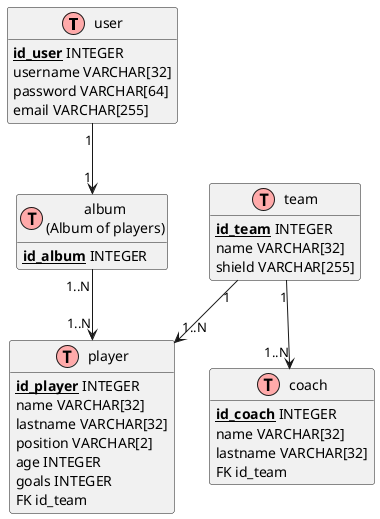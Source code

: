 @startuml
!define Table(name,desc) class name as "desc" << (T,#FFAAAA) >>
!define primary_key(x) <b><u>x</u></b>
hide methods
hide stereotypes

' entities
Table(user, "user") {
    primary_key(id_user) INTEGER
    username VARCHAR[32]
    password VARCHAR[64]
    email VARCHAR[255]
}

Table(album, "album\n(Album of players)") {
    primary_key(id_album) INTEGER
}

Table(player, "player") {
    primary_key(id_player) INTEGER
    name VARCHAR[32]
    lastname VARCHAR[32]
    position VARCHAR[2]
    age INTEGER
    goals INTEGER
    FK id_team
}

Table(coach, "coach") {
    primary_key(id_coach) INTEGER
    name VARCHAR[32]
    lastname VARCHAR[32]
    FK id_team
}

Table(team, "team") {
    primary_key(id_team) INTEGER
    name VARCHAR[32]
    shield VARCHAR[255]
}

' relationships
user "1" --> "1" album

album "1..N" --> "1..N" player

team "1" --> "1..N" player
team "1" --> "1..N" coach
@enduml